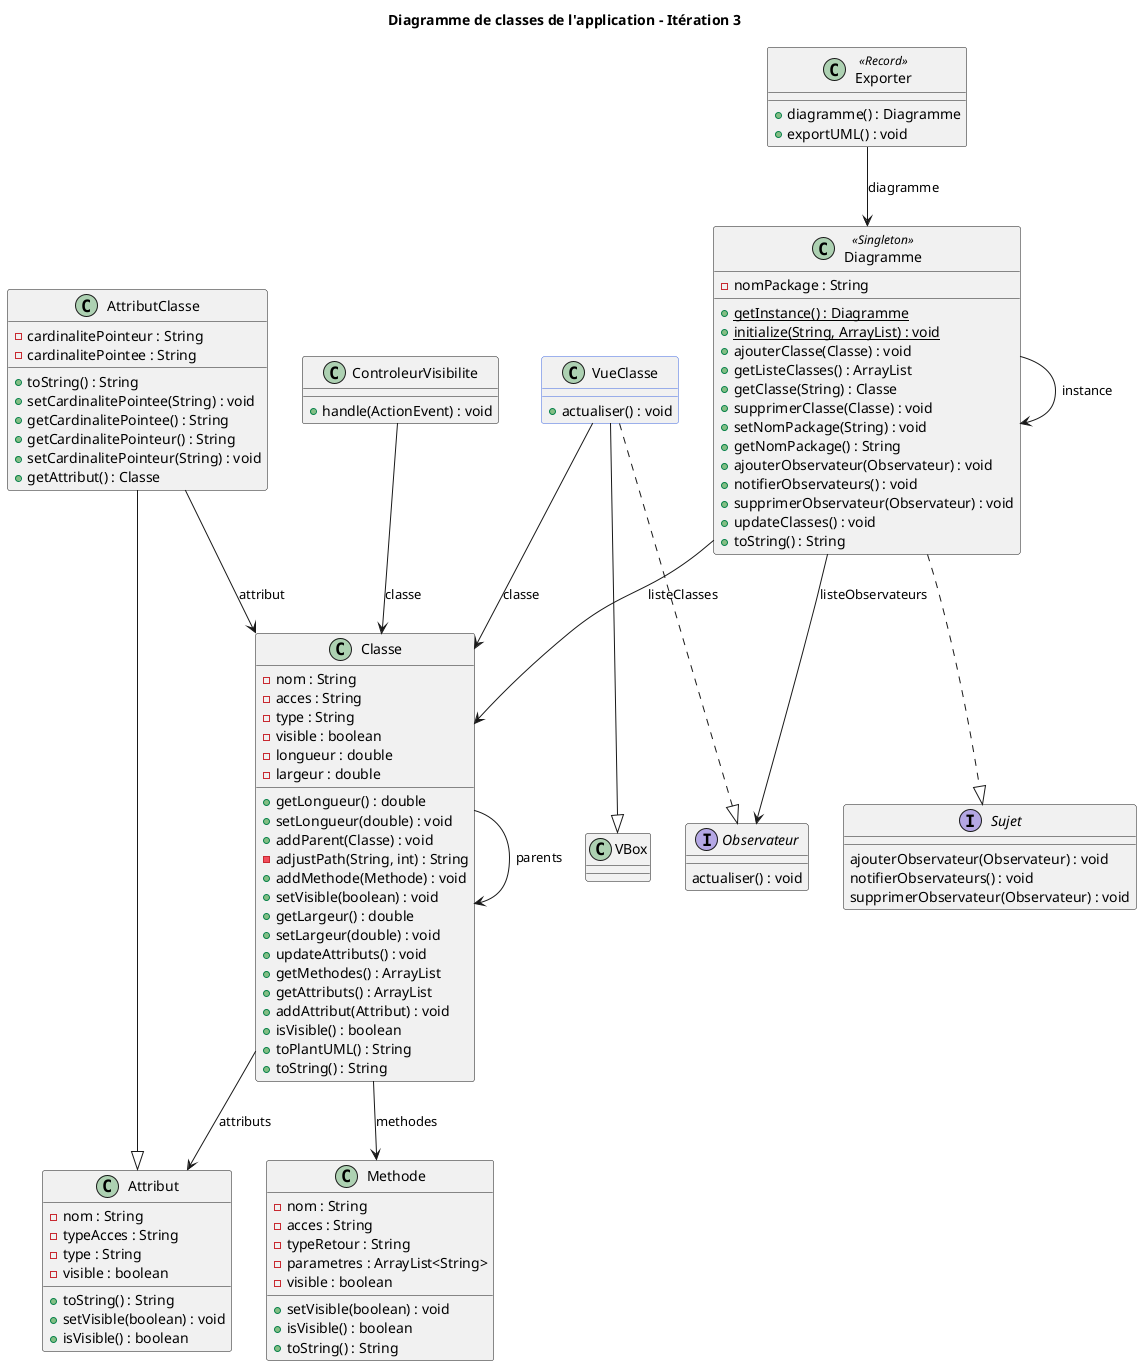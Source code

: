 ```@startuml
title Diagramme de classes de l'application - Itération 3

class Diagramme <<Singleton>> {
-nomPackage : String
+ {static} getInstance() : Diagramme
+ {static}initialize(String, ArrayList) : void
+ ajouterClasse(Classe) : void
+ getListeClasses() : ArrayList
+ getClasse(String) : Classe
+ supprimerClasse(Classe) : void
+ setNomPackage(String) : void
+ getNomPackage() : String
+ ajouterObservateur(Observateur) : void
+ notifierObservateurs() : void
+ supprimerObservateur(Observateur) : void
+ updateClasses() : void
+ toString() : String
}
Diagramme ..|> Sujet
Diagramme --> Classe : listeClasses
Diagramme --> Diagramme : instance
Diagramme --> Observateur : listeObservateurs

class Attribut {
-nom : String
-typeAcces : String
-type : String
-visible : boolean
+ toString() : String
+ setVisible(boolean) : void
+ isVisible() : boolean
}

class AttributClasse {
-cardinalitePointeur : String
-cardinalitePointee : String
+ toString() : String
+ setCardinalitePointee(String) : void
+ getCardinalitePointee() : String
+ getCardinalitePointeur() : String
+ setCardinalitePointeur(String) : void
+ getAttribut() : Classe
}
AttributClasse --|> Attribut
AttributClasse --> Classe : attribut

class Methode {
-nom : String
-acces : String
-typeRetour : String
-parametres : ArrayList<String>
-visible : boolean
+ setVisible(boolean) : void
+ isVisible() : boolean
+ toString() : String
}

class Exporter <<Record>> {
+ diagramme() : Diagramme
+ exportUML() : void
}
Exporter --> Diagramme : diagramme

class Classe {
-nom : String
-acces : String
-type : String
-visible : boolean
-longueur : double
-largeur : double
+ getLongueur() : double
+ setLongueur(double) : void
+ addParent(Classe) : void
- adjustPath(String, int) : String
+ addMethode(Methode) : void
+ setVisible(boolean) : void
+ getLargeur() : double
+ setLargeur(double) : void
+ updateAttributs() : void
+ getMethodes() : ArrayList
+ getAttributs() : ArrayList
+ addAttribut(Attribut) : void
+ isVisible() : boolean
+ toPlantUML() : String
+ toString() : String
}
Classe --> Classe : parents
Classe --> Attribut : attributs
Classe --> Methode : methodes

interface Sujet {
 ajouterObservateur(Observateur) : void
 notifierObservateurs() : void
 supprimerObservateur(Observateur) : void
}
interface Observateur {
 actualiser() : void
}
class VueClasse ##royalBlue {
+  actualiser() : void
}
VueClasse ..|> Observateur
VueClasse --|> VBox
VueClasse --> Classe : classe

class ControleurVisibilite {
+ handle(ActionEvent) : void
}
ControleurVisibilite --> Classe : classe
@enduml
```